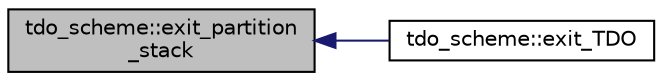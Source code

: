 digraph "tdo_scheme::exit_partition_stack"
{
  edge [fontname="Helvetica",fontsize="10",labelfontname="Helvetica",labelfontsize="10"];
  node [fontname="Helvetica",fontsize="10",shape=record];
  rankdir="LR";
  Node35 [label="tdo_scheme::exit_partition\l_stack",height=0.2,width=0.4,color="black", fillcolor="grey75", style="filled", fontcolor="black"];
  Node35 -> Node36 [dir="back",color="midnightblue",fontsize="10",style="solid",fontname="Helvetica"];
  Node36 [label="tdo_scheme::exit_TDO",height=0.2,width=0.4,color="black", fillcolor="white", style="filled",URL="$d7/dbc/classtdo__scheme.html#a9ba9a565269fef79130f7b546660ebad"];
}
